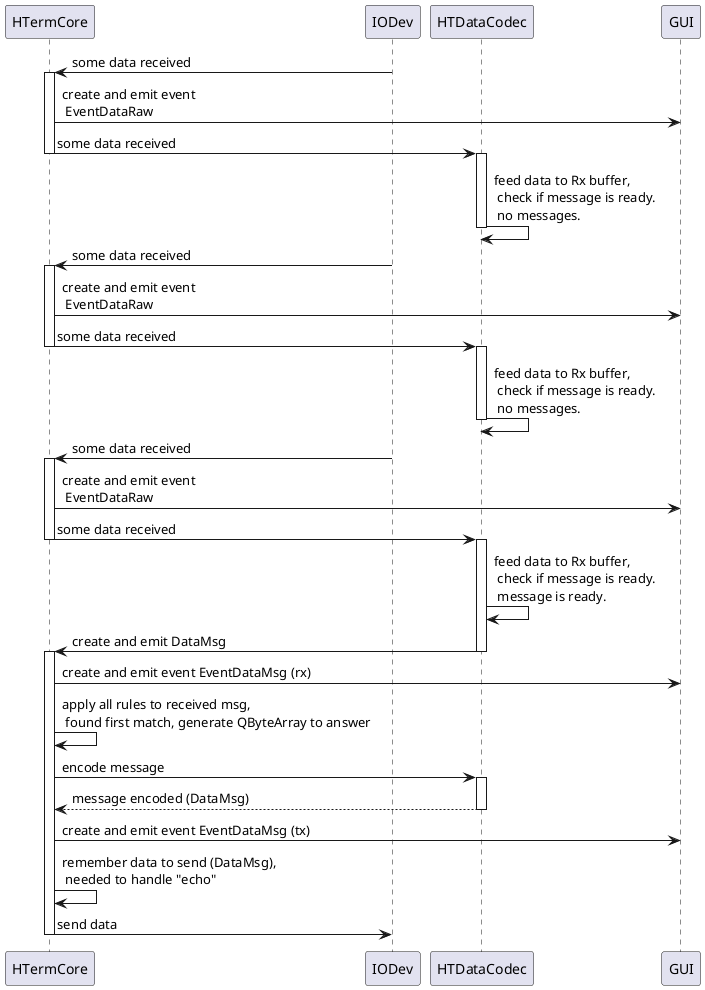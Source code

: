 @startuml

participant HTermCore
participant IODev
participant HTDataCodec
participant GUI

IODev -> HTermCore: some data received
activate HTermCore
HTermCore -> GUI: create and emit event \n EventDataRaw
HTermCore -> HTDataCodec: some data received
deactivate HTermCore
activate HTDataCodec
HTDataCodec -> HTDataCodec: feed data to Rx buffer, \n check if message is ready. \n no messages.
deactivate HTDataCodec

IODev -> HTermCore: some data received
activate HTermCore
HTermCore -> GUI: create and emit event \n EventDataRaw
HTermCore -> HTDataCodec: some data received
deactivate HTermCore
activate HTDataCodec
HTDataCodec -> HTDataCodec: feed data to Rx buffer, \n check if message is ready. \n no messages.
deactivate HTDataCodec

IODev -> HTermCore: some data received
activate HTermCore
HTermCore -> GUI: create and emit event \n EventDataRaw
HTermCore -> HTDataCodec: some data received
deactivate HTermCore
activate HTDataCodec
HTDataCodec -> HTDataCodec: feed data to Rx buffer, \n check if message is ready. \n message is ready.

HTDataCodec -> HTermCore: create and emit DataMsg
deactivate HTDataCodec
activate HTermCore
HTermCore -> GUI: create and emit event EventDataMsg (rx)

HTermCore -> HTermCore: apply all rules to received msg, \n found first match, generate QByteArray to answer

HTermCore -> HTDataCodec: encode message
activate HTDataCodec

HTermCore <-- HTDataCodec: message encoded (DataMsg)
deactivate HTDataCodec

HTermCore -> GUI: create and emit event EventDataMsg (tx)

HTermCore -> HTermCore: remember data to send (DataMsg), \n needed to handle "echo"

HTermCore -> IODev: send data
deactivate HTermCore

@enduml
